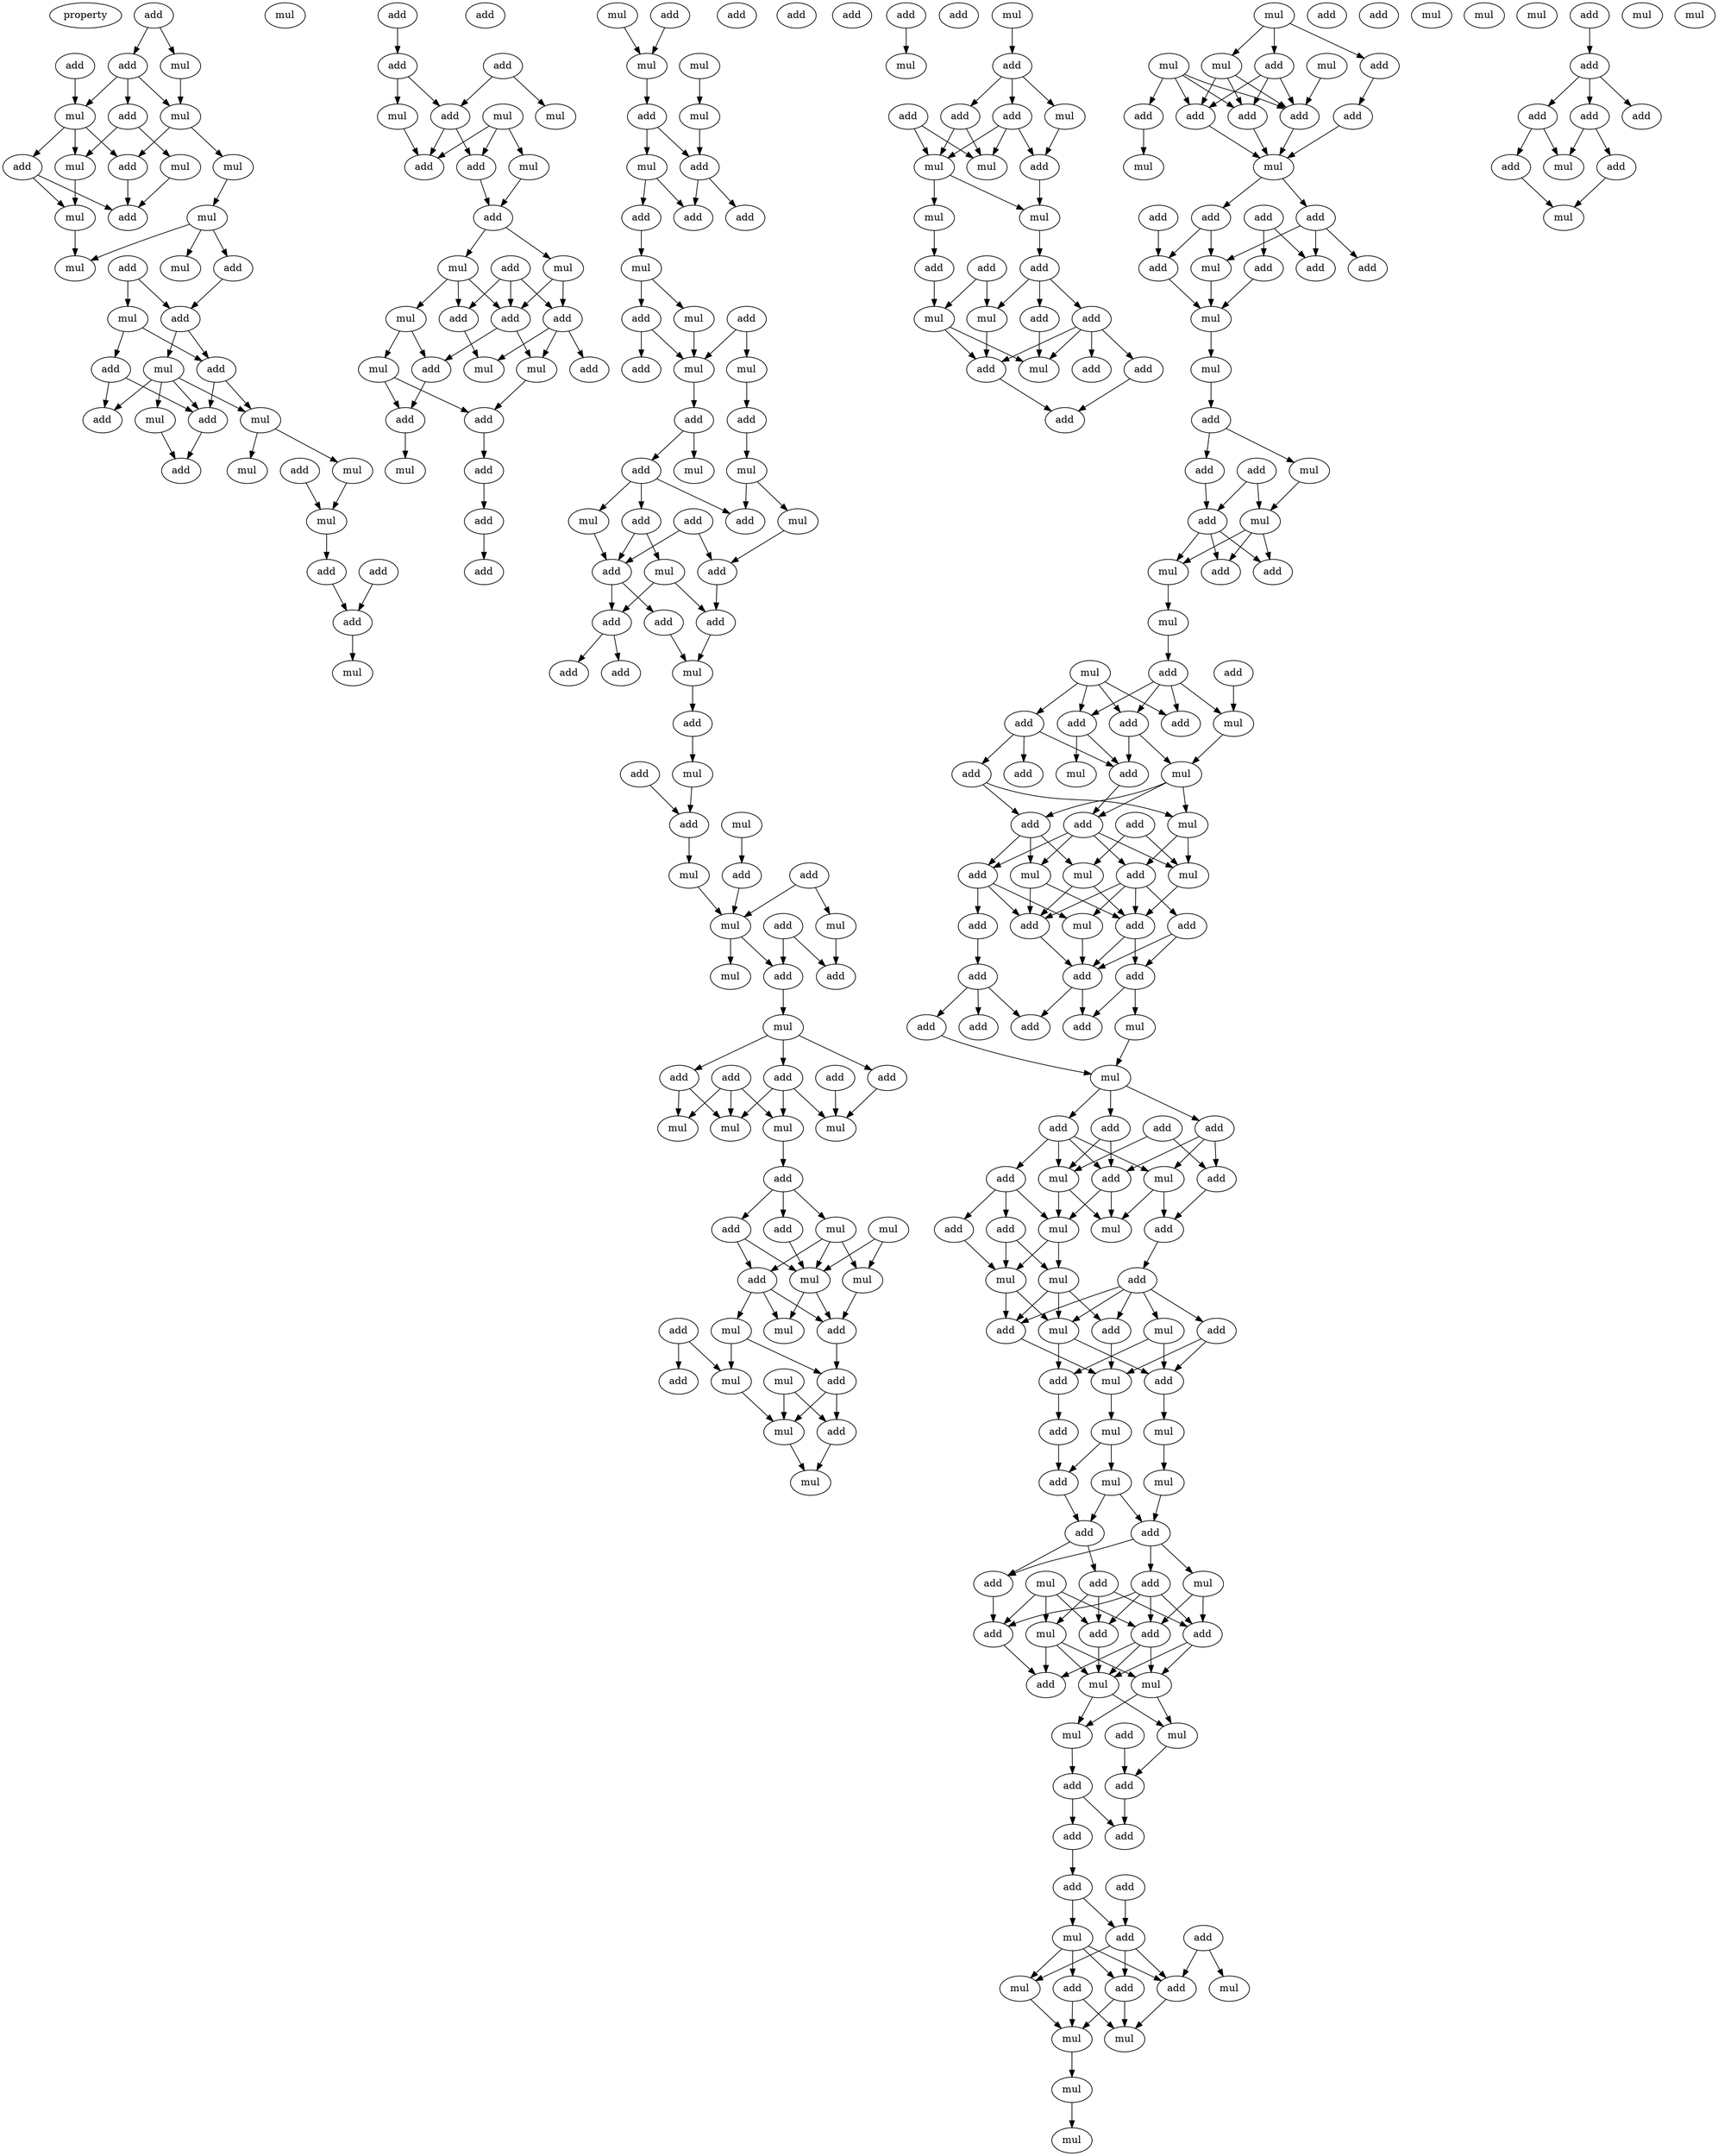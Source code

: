 digraph {
    node [fontcolor=black]
    property [mul=2,lf=1.3]
    0 [ label = add ];
    1 [ label = mul ];
    2 [ label = add ];
    3 [ label = add ];
    4 [ label = add ];
    5 [ label = mul ];
    6 [ label = mul ];
    7 [ label = mul ];
    8 [ label = add ];
    9 [ label = mul ];
    10 [ label = add ];
    11 [ label = mul ];
    12 [ label = mul ];
    13 [ label = add ];
    14 [ label = mul ];
    15 [ label = add ];
    16 [ label = mul ];
    17 [ label = add ];
    18 [ label = mul ];
    19 [ label = add ];
    20 [ label = mul ];
    21 [ label = add ];
    22 [ label = add ];
    23 [ label = mul ];
    24 [ label = mul ];
    25 [ label = add ];
    26 [ label = mul ];
    27 [ label = add ];
    28 [ label = add ];
    29 [ label = mul ];
    30 [ label = add ];
    31 [ label = mul ];
    32 [ label = mul ];
    33 [ label = add ];
    34 [ label = mul ];
    35 [ label = add ];
    36 [ label = add ];
    37 [ label = mul ];
    38 [ label = add ];
    39 [ label = add ];
    40 [ label = add ];
    41 [ label = add ];
    42 [ label = add ];
    43 [ label = mul ];
    44 [ label = mul ];
    45 [ label = mul ];
    46 [ label = add ];
    47 [ label = add ];
    48 [ label = mul ];
    49 [ label = add ];
    50 [ label = mul ];
    51 [ label = mul ];
    52 [ label = add ];
    53 [ label = mul ];
    54 [ label = add ];
    55 [ label = add ];
    56 [ label = add ];
    57 [ label = mul ];
    58 [ label = add ];
    59 [ label = add ];
    60 [ label = mul ];
    61 [ label = mul ];
    62 [ label = add ];
    63 [ label = add ];
    64 [ label = add ];
    65 [ label = mul ];
    66 [ label = add ];
    67 [ label = mul ];
    68 [ label = add ];
    69 [ label = add ];
    70 [ label = add ];
    71 [ label = mul ];
    72 [ label = mul ];
    73 [ label = add ];
    74 [ label = mul ];
    75 [ label = mul ];
    76 [ label = add ];
    77 [ label = add ];
    78 [ label = add ];
    79 [ label = add ];
    80 [ label = mul ];
    81 [ label = mul ];
    82 [ label = add ];
    83 [ label = add ];
    84 [ label = mul ];
    85 [ label = add ];
    86 [ label = add ];
    87 [ label = mul ];
    88 [ label = add ];
    89 [ label = add ];
    90 [ label = add ];
    91 [ label = mul ];
    92 [ label = mul ];
    93 [ label = add ];
    94 [ label = add ];
    95 [ label = add ];
    96 [ label = mul ];
    97 [ label = mul ];
    98 [ label = add ];
    99 [ label = add ];
    100 [ label = mul ];
    101 [ label = add ];
    102 [ label = add ];
    103 [ label = add ];
    104 [ label = mul ];
    105 [ label = add ];
    106 [ label = add ];
    107 [ label = add ];
    108 [ label = add ];
    109 [ label = mul ];
    110 [ label = mul ];
    111 [ label = add ];
    112 [ label = add ];
    113 [ label = add ];
    114 [ label = add ];
    115 [ label = mul ];
    116 [ label = add ];
    117 [ label = mul ];
    118 [ label = mul ];
    119 [ label = add ];
    120 [ label = mul ];
    121 [ label = add ];
    122 [ label = mul ];
    123 [ label = add ];
    124 [ label = add ];
    125 [ label = add ];
    126 [ label = add ];
    127 [ label = add ];
    128 [ label = mul ];
    129 [ label = mul ];
    130 [ label = mul ];
    131 [ label = mul ];
    132 [ label = add ];
    133 [ label = mul ];
    134 [ label = mul ];
    135 [ label = add ];
    136 [ label = add ];
    137 [ label = mul ];
    138 [ label = mul ];
    139 [ label = add ];
    140 [ label = add ];
    141 [ label = mul ];
    142 [ label = add ];
    143 [ label = mul ];
    144 [ label = mul ];
    145 [ label = mul ];
    146 [ label = add ];
    147 [ label = add ];
    148 [ label = mul ];
    149 [ label = add ];
    150 [ label = mul ];
    151 [ label = add ];
    152 [ label = add ];
    153 [ label = mul ];
    154 [ label = mul ];
    155 [ label = add ];
    156 [ label = add ];
    157 [ label = add ];
    158 [ label = add ];
    159 [ label = mul ];
    160 [ label = mul ];
    161 [ label = mul ];
    162 [ label = add ];
    163 [ label = mul ];
    164 [ label = mul ];
    165 [ label = add ];
    166 [ label = add ];
    167 [ label = add ];
    168 [ label = add ];
    169 [ label = add ];
    170 [ label = mul ];
    171 [ label = mul ];
    172 [ label = add ];
    173 [ label = mul ];
    174 [ label = add ];
    175 [ label = add ];
    176 [ label = add ];
    177 [ label = mul ];
    178 [ label = add ];
    179 [ label = mul ];
    180 [ label = add ];
    181 [ label = mul ];
    182 [ label = mul ];
    183 [ label = add ];
    184 [ label = add ];
    185 [ label = add ];
    186 [ label = add ];
    187 [ label = add ];
    188 [ label = mul ];
    189 [ label = mul ];
    190 [ label = add ];
    191 [ label = add ];
    192 [ label = add ];
    193 [ label = add ];
    194 [ label = add ];
    195 [ label = add ];
    196 [ label = mul ];
    197 [ label = add ];
    198 [ label = add ];
    199 [ label = mul ];
    200 [ label = add ];
    201 [ label = add ];
    202 [ label = mul ];
    203 [ label = add ];
    204 [ label = add ];
    205 [ label = mul ];
    206 [ label = add ];
    207 [ label = mul ];
    208 [ label = add ];
    209 [ label = mul ];
    210 [ label = add ];
    211 [ label = add ];
    212 [ label = mul ];
    213 [ label = add ];
    214 [ label = add ];
    215 [ label = mul ];
    216 [ label = add ];
    217 [ label = add ];
    218 [ label = mul ];
    219 [ label = add ];
    220 [ label = add ];
    221 [ label = add ];
    222 [ label = mul ];
    223 [ label = mul ];
    224 [ label = add ];
    225 [ label = add ];
    226 [ label = mul ];
    227 [ label = add ];
    228 [ label = add ];
    229 [ label = add ];
    230 [ label = add ];
    231 [ label = add ];
    232 [ label = mul ];
    233 [ label = mul ];
    234 [ label = mul ];
    235 [ label = add ];
    236 [ label = add ];
    237 [ label = mul ];
    238 [ label = add ];
    239 [ label = add ];
    240 [ label = add ];
    241 [ label = add ];
    242 [ label = add ];
    243 [ label = add ];
    244 [ label = add ];
    245 [ label = add ];
    246 [ label = mul ];
    247 [ label = add ];
    248 [ label = mul ];
    249 [ label = add ];
    250 [ label = add ];
    251 [ label = add ];
    252 [ label = mul ];
    253 [ label = add ];
    254 [ label = mul ];
    255 [ label = mul ];
    256 [ label = add ];
    257 [ label = add ];
    258 [ label = add ];
    259 [ label = mul ];
    260 [ label = add ];
    261 [ label = add ];
    262 [ label = mul ];
    263 [ label = add ];
    264 [ label = mul ];
    265 [ label = add ];
    266 [ label = mul ];
    267 [ label = mul ];
    268 [ label = add ];
    269 [ label = mul ];
    270 [ label = add ];
    271 [ label = add ];
    272 [ label = add ];
    273 [ label = mul ];
    274 [ label = add ];
    275 [ label = mul ];
    276 [ label = add ];
    277 [ label = mul ];
    278 [ label = mul ];
    279 [ label = mul ];
    280 [ label = add ];
    281 [ label = add ];
    282 [ label = add ];
    283 [ label = mul ];
    284 [ label = add ];
    285 [ label = mul ];
    286 [ label = add ];
    287 [ label = add ];
    288 [ label = add ];
    289 [ label = add ];
    290 [ label = add ];
    291 [ label = mul ];
    292 [ label = add ];
    293 [ label = mul ];
    294 [ label = add ];
    295 [ label = mul ];
    296 [ label = mul ];
    297 [ label = add ];
    298 [ label = mul ];
    299 [ label = add ];
    300 [ label = add ];
    301 [ label = add ];
    302 [ label = mul ];
    303 [ label = add ];
    304 [ label = add ];
    305 [ label = add ];
    306 [ label = add ];
    307 [ label = add ];
    308 [ label = mul ];
    309 [ label = add ];
    310 [ label = add ];
    311 [ label = mul ];
    312 [ label = mul ];
    313 [ label = add ];
    314 [ label = mul ];
    315 [ label = mul ];
    316 [ label = mul ];
    317 [ label = mul ];
    318 [ label = mul ];
    319 [ label = add ];
    320 [ label = add ];
    321 [ label = mul ];
    322 [ label = add ];
    323 [ label = add ];
    324 [ label = add ];
    325 [ label = mul ];
    326 [ label = add ];
    327 [ label = add ];
    328 [ label = mul ];
    329 [ label = mul ];
    0 -> 1 [ name = 0 ];
    0 -> 3 [ name = 1 ];
    1 -> 6 [ name = 2 ];
    2 -> 5 [ name = 3 ];
    3 -> 4 [ name = 4 ];
    3 -> 5 [ name = 5 ];
    3 -> 6 [ name = 6 ];
    4 -> 7 [ name = 7 ];
    4 -> 11 [ name = 8 ];
    5 -> 8 [ name = 9 ];
    5 -> 10 [ name = 10 ];
    5 -> 11 [ name = 11 ];
    6 -> 8 [ name = 12 ];
    6 -> 9 [ name = 13 ];
    7 -> 13 [ name = 14 ];
    8 -> 13 [ name = 15 ];
    9 -> 12 [ name = 16 ];
    10 -> 13 [ name = 17 ];
    10 -> 14 [ name = 18 ];
    11 -> 14 [ name = 19 ];
    12 -> 16 [ name = 20 ];
    12 -> 17 [ name = 21 ];
    12 -> 18 [ name = 22 ];
    14 -> 18 [ name = 23 ];
    15 -> 19 [ name = 24 ];
    15 -> 20 [ name = 25 ];
    17 -> 19 [ name = 26 ];
    19 -> 21 [ name = 27 ];
    19 -> 23 [ name = 28 ];
    20 -> 21 [ name = 29 ];
    20 -> 22 [ name = 30 ];
    21 -> 25 [ name = 31 ];
    21 -> 26 [ name = 32 ];
    22 -> 25 [ name = 33 ];
    22 -> 27 [ name = 34 ];
    23 -> 24 [ name = 35 ];
    23 -> 25 [ name = 36 ];
    23 -> 26 [ name = 37 ];
    23 -> 27 [ name = 38 ];
    24 -> 28 [ name = 39 ];
    25 -> 28 [ name = 40 ];
    26 -> 29 [ name = 41 ];
    26 -> 31 [ name = 42 ];
    29 -> 32 [ name = 43 ];
    30 -> 32 [ name = 44 ];
    32 -> 33 [ name = 45 ];
    33 -> 36 [ name = 46 ];
    35 -> 36 [ name = 47 ];
    36 -> 37 [ name = 48 ];
    38 -> 40 [ name = 49 ];
    40 -> 42 [ name = 50 ];
    40 -> 44 [ name = 51 ];
    41 -> 42 [ name = 52 ];
    41 -> 45 [ name = 53 ];
    42 -> 46 [ name = 54 ];
    42 -> 47 [ name = 55 ];
    43 -> 46 [ name = 56 ];
    43 -> 47 [ name = 57 ];
    43 -> 48 [ name = 58 ];
    44 -> 46 [ name = 59 ];
    47 -> 49 [ name = 60 ];
    48 -> 49 [ name = 61 ];
    49 -> 50 [ name = 62 ];
    49 -> 51 [ name = 63 ];
    50 -> 54 [ name = 64 ];
    50 -> 55 [ name = 65 ];
    51 -> 53 [ name = 66 ];
    51 -> 54 [ name = 67 ];
    51 -> 56 [ name = 68 ];
    52 -> 54 [ name = 69 ];
    52 -> 55 [ name = 70 ];
    52 -> 56 [ name = 71 ];
    53 -> 59 [ name = 72 ];
    53 -> 60 [ name = 73 ];
    54 -> 57 [ name = 74 ];
    54 -> 59 [ name = 75 ];
    55 -> 57 [ name = 76 ];
    55 -> 58 [ name = 77 ];
    55 -> 61 [ name = 78 ];
    56 -> 61 [ name = 79 ];
    57 -> 63 [ name = 80 ];
    59 -> 62 [ name = 81 ];
    60 -> 62 [ name = 82 ];
    60 -> 63 [ name = 83 ];
    62 -> 65 [ name = 84 ];
    63 -> 64 [ name = 85 ];
    64 -> 66 [ name = 86 ];
    66 -> 70 [ name = 87 ];
    67 -> 72 [ name = 88 ];
    69 -> 72 [ name = 89 ];
    71 -> 74 [ name = 90 ];
    72 -> 73 [ name = 91 ];
    73 -> 75 [ name = 92 ];
    73 -> 76 [ name = 93 ];
    74 -> 76 [ name = 94 ];
    75 -> 77 [ name = 95 ];
    75 -> 79 [ name = 96 ];
    76 -> 78 [ name = 97 ];
    76 -> 79 [ name = 98 ];
    77 -> 80 [ name = 99 ];
    80 -> 81 [ name = 100 ];
    80 -> 83 [ name = 101 ];
    81 -> 84 [ name = 102 ];
    82 -> 84 [ name = 103 ];
    82 -> 87 [ name = 104 ];
    83 -> 84 [ name = 105 ];
    83 -> 85 [ name = 106 ];
    84 -> 89 [ name = 107 ];
    87 -> 88 [ name = 108 ];
    88 -> 92 [ name = 109 ];
    89 -> 90 [ name = 110 ];
    89 -> 91 [ name = 111 ];
    90 -> 93 [ name = 112 ];
    90 -> 95 [ name = 113 ];
    90 -> 97 [ name = 114 ];
    92 -> 95 [ name = 115 ];
    92 -> 96 [ name = 116 ];
    93 -> 99 [ name = 117 ];
    93 -> 100 [ name = 118 ];
    94 -> 98 [ name = 119 ];
    94 -> 99 [ name = 120 ];
    96 -> 98 [ name = 121 ];
    97 -> 99 [ name = 122 ];
    98 -> 101 [ name = 123 ];
    99 -> 102 [ name = 124 ];
    99 -> 103 [ name = 125 ];
    100 -> 101 [ name = 126 ];
    100 -> 102 [ name = 127 ];
    101 -> 104 [ name = 128 ];
    102 -> 105 [ name = 129 ];
    102 -> 106 [ name = 130 ];
    103 -> 104 [ name = 131 ];
    104 -> 107 [ name = 132 ];
    107 -> 109 [ name = 133 ];
    108 -> 111 [ name = 134 ];
    109 -> 111 [ name = 135 ];
    110 -> 114 [ name = 136 ];
    111 -> 115 [ name = 137 ];
    113 -> 117 [ name = 138 ];
    113 -> 118 [ name = 139 ];
    114 -> 118 [ name = 140 ];
    115 -> 118 [ name = 141 ];
    116 -> 119 [ name = 142 ];
    116 -> 121 [ name = 143 ];
    117 -> 121 [ name = 144 ];
    118 -> 119 [ name = 145 ];
    118 -> 120 [ name = 146 ];
    119 -> 122 [ name = 147 ];
    122 -> 123 [ name = 148 ];
    122 -> 124 [ name = 149 ];
    122 -> 125 [ name = 150 ];
    123 -> 128 [ name = 151 ];
    124 -> 129 [ name = 152 ];
    124 -> 130 [ name = 153 ];
    125 -> 128 [ name = 154 ];
    125 -> 130 [ name = 155 ];
    125 -> 131 [ name = 156 ];
    126 -> 129 [ name = 157 ];
    126 -> 130 [ name = 158 ];
    126 -> 131 [ name = 159 ];
    127 -> 128 [ name = 160 ];
    131 -> 132 [ name = 161 ];
    132 -> 133 [ name = 162 ];
    132 -> 135 [ name = 163 ];
    132 -> 136 [ name = 164 ];
    133 -> 137 [ name = 165 ];
    133 -> 138 [ name = 166 ];
    133 -> 139 [ name = 167 ];
    134 -> 137 [ name = 168 ];
    134 -> 138 [ name = 169 ];
    135 -> 137 [ name = 170 ];
    135 -> 139 [ name = 171 ];
    136 -> 137 [ name = 172 ];
    137 -> 140 [ name = 173 ];
    137 -> 143 [ name = 174 ];
    138 -> 140 [ name = 175 ];
    139 -> 140 [ name = 176 ];
    139 -> 141 [ name = 177 ];
    139 -> 143 [ name = 178 ];
    140 -> 146 [ name = 179 ];
    141 -> 145 [ name = 180 ];
    141 -> 146 [ name = 181 ];
    142 -> 145 [ name = 182 ];
    142 -> 147 [ name = 183 ];
    144 -> 148 [ name = 184 ];
    144 -> 149 [ name = 185 ];
    145 -> 148 [ name = 186 ];
    146 -> 148 [ name = 187 ];
    146 -> 149 [ name = 188 ];
    148 -> 150 [ name = 189 ];
    149 -> 150 [ name = 190 ];
    151 -> 153 [ name = 191 ];
    154 -> 155 [ name = 192 ];
    155 -> 157 [ name = 193 ];
    155 -> 158 [ name = 194 ];
    155 -> 159 [ name = 195 ];
    156 -> 160 [ name = 196 ];
    156 -> 161 [ name = 197 ];
    157 -> 160 [ name = 198 ];
    157 -> 161 [ name = 199 ];
    158 -> 160 [ name = 200 ];
    158 -> 161 [ name = 201 ];
    158 -> 162 [ name = 202 ];
    159 -> 162 [ name = 203 ];
    161 -> 163 [ name = 204 ];
    161 -> 164 [ name = 205 ];
    162 -> 164 [ name = 206 ];
    163 -> 167 [ name = 207 ];
    164 -> 166 [ name = 208 ];
    165 -> 170 [ name = 209 ];
    165 -> 171 [ name = 210 ];
    166 -> 168 [ name = 211 ];
    166 -> 169 [ name = 212 ];
    166 -> 171 [ name = 213 ];
    167 -> 170 [ name = 214 ];
    168 -> 172 [ name = 215 ];
    168 -> 173 [ name = 216 ];
    168 -> 174 [ name = 217 ];
    168 -> 175 [ name = 218 ];
    169 -> 173 [ name = 219 ];
    170 -> 172 [ name = 220 ];
    170 -> 173 [ name = 221 ];
    171 -> 172 [ name = 222 ];
    172 -> 176 [ name = 223 ];
    174 -> 176 [ name = 224 ];
    177 -> 178 [ name = 225 ];
    177 -> 179 [ name = 226 ];
    177 -> 180 [ name = 227 ];
    178 -> 184 [ name = 228 ];
    179 -> 183 [ name = 229 ];
    179 -> 186 [ name = 230 ];
    179 -> 187 [ name = 231 ];
    180 -> 183 [ name = 232 ];
    180 -> 186 [ name = 233 ];
    180 -> 187 [ name = 234 ];
    181 -> 183 [ name = 235 ];
    181 -> 185 [ name = 236 ];
    181 -> 186 [ name = 237 ];
    181 -> 187 [ name = 238 ];
    182 -> 187 [ name = 239 ];
    183 -> 188 [ name = 240 ];
    184 -> 188 [ name = 241 ];
    185 -> 189 [ name = 242 ];
    186 -> 188 [ name = 243 ];
    187 -> 188 [ name = 244 ];
    188 -> 192 [ name = 245 ];
    188 -> 193 [ name = 246 ];
    190 -> 197 [ name = 247 ];
    191 -> 195 [ name = 248 ];
    191 -> 198 [ name = 249 ];
    192 -> 196 [ name = 250 ];
    192 -> 197 [ name = 251 ];
    193 -> 194 [ name = 252 ];
    193 -> 196 [ name = 253 ];
    193 -> 198 [ name = 254 ];
    195 -> 199 [ name = 255 ];
    196 -> 199 [ name = 256 ];
    197 -> 199 [ name = 257 ];
    199 -> 202 [ name = 258 ];
    202 -> 203 [ name = 259 ];
    203 -> 205 [ name = 260 ];
    203 -> 206 [ name = 261 ];
    204 -> 207 [ name = 262 ];
    204 -> 208 [ name = 263 ];
    205 -> 207 [ name = 264 ];
    206 -> 208 [ name = 265 ];
    207 -> 209 [ name = 266 ];
    207 -> 210 [ name = 267 ];
    207 -> 211 [ name = 268 ];
    208 -> 209 [ name = 269 ];
    208 -> 210 [ name = 270 ];
    208 -> 211 [ name = 271 ];
    209 -> 212 [ name = 272 ];
    212 -> 213 [ name = 273 ];
    213 -> 216 [ name = 274 ];
    213 -> 217 [ name = 275 ];
    213 -> 218 [ name = 276 ];
    213 -> 220 [ name = 277 ];
    214 -> 218 [ name = 278 ];
    215 -> 216 [ name = 279 ];
    215 -> 217 [ name = 280 ];
    215 -> 219 [ name = 281 ];
    215 -> 220 [ name = 282 ];
    217 -> 223 [ name = 283 ];
    217 -> 224 [ name = 284 ];
    218 -> 223 [ name = 285 ];
    219 -> 221 [ name = 286 ];
    219 -> 224 [ name = 287 ];
    219 -> 225 [ name = 288 ];
    220 -> 222 [ name = 289 ];
    220 -> 224 [ name = 290 ];
    221 -> 226 [ name = 291 ];
    221 -> 227 [ name = 292 ];
    223 -> 226 [ name = 293 ];
    223 -> 227 [ name = 294 ];
    223 -> 228 [ name = 295 ];
    224 -> 228 [ name = 296 ];
    226 -> 230 [ name = 297 ];
    226 -> 232 [ name = 298 ];
    227 -> 231 [ name = 299 ];
    227 -> 233 [ name = 300 ];
    227 -> 234 [ name = 301 ];
    228 -> 230 [ name = 302 ];
    228 -> 231 [ name = 303 ];
    228 -> 232 [ name = 304 ];
    228 -> 234 [ name = 305 ];
    229 -> 232 [ name = 306 ];
    229 -> 233 [ name = 307 ];
    230 -> 235 [ name = 308 ];
    230 -> 236 [ name = 309 ];
    230 -> 237 [ name = 310 ];
    230 -> 239 [ name = 311 ];
    231 -> 235 [ name = 312 ];
    231 -> 237 [ name = 313 ];
    231 -> 238 [ name = 314 ];
    232 -> 239 [ name = 315 ];
    233 -> 235 [ name = 316 ];
    233 -> 239 [ name = 317 ];
    234 -> 235 [ name = 318 ];
    234 -> 239 [ name = 319 ];
    235 -> 240 [ name = 320 ];
    236 -> 240 [ name = 321 ];
    236 -> 242 [ name = 322 ];
    237 -> 240 [ name = 323 ];
    238 -> 241 [ name = 324 ];
    239 -> 240 [ name = 325 ];
    239 -> 242 [ name = 326 ];
    240 -> 243 [ name = 327 ];
    240 -> 247 [ name = 328 ];
    241 -> 243 [ name = 329 ];
    241 -> 244 [ name = 330 ];
    241 -> 245 [ name = 331 ];
    242 -> 246 [ name = 332 ];
    242 -> 247 [ name = 333 ];
    244 -> 248 [ name = 334 ];
    246 -> 248 [ name = 335 ];
    248 -> 249 [ name = 336 ];
    248 -> 251 [ name = 337 ];
    248 -> 253 [ name = 338 ];
    249 -> 255 [ name = 339 ];
    249 -> 257 [ name = 340 ];
    250 -> 255 [ name = 341 ];
    250 -> 258 [ name = 342 ];
    251 -> 254 [ name = 343 ];
    251 -> 257 [ name = 344 ];
    251 -> 258 [ name = 345 ];
    253 -> 254 [ name = 346 ];
    253 -> 255 [ name = 347 ];
    253 -> 256 [ name = 348 ];
    253 -> 257 [ name = 349 ];
    254 -> 262 [ name = 350 ];
    254 -> 263 [ name = 351 ];
    255 -> 259 [ name = 352 ];
    255 -> 262 [ name = 353 ];
    256 -> 259 [ name = 354 ];
    256 -> 260 [ name = 355 ];
    256 -> 261 [ name = 356 ];
    257 -> 259 [ name = 357 ];
    257 -> 262 [ name = 358 ];
    258 -> 263 [ name = 359 ];
    259 -> 264 [ name = 360 ];
    259 -> 266 [ name = 361 ];
    260 -> 264 [ name = 362 ];
    261 -> 264 [ name = 363 ];
    261 -> 266 [ name = 364 ];
    263 -> 265 [ name = 365 ];
    264 -> 267 [ name = 366 ];
    264 -> 270 [ name = 367 ];
    265 -> 267 [ name = 368 ];
    265 -> 268 [ name = 369 ];
    265 -> 269 [ name = 370 ];
    265 -> 270 [ name = 371 ];
    265 -> 271 [ name = 372 ];
    266 -> 267 [ name = 373 ];
    266 -> 270 [ name = 374 ];
    266 -> 271 [ name = 375 ];
    267 -> 272 [ name = 376 ];
    267 -> 274 [ name = 377 ];
    268 -> 273 [ name = 378 ];
    268 -> 274 [ name = 379 ];
    269 -> 272 [ name = 380 ];
    269 -> 274 [ name = 381 ];
    270 -> 273 [ name = 382 ];
    271 -> 273 [ name = 383 ];
    272 -> 276 [ name = 384 ];
    273 -> 275 [ name = 385 ];
    274 -> 277 [ name = 386 ];
    275 -> 278 [ name = 387 ];
    275 -> 280 [ name = 388 ];
    276 -> 280 [ name = 389 ];
    277 -> 279 [ name = 390 ];
    278 -> 281 [ name = 391 ];
    278 -> 282 [ name = 392 ];
    279 -> 282 [ name = 393 ];
    280 -> 281 [ name = 394 ];
    281 -> 286 [ name = 395 ];
    281 -> 287 [ name = 396 ];
    282 -> 283 [ name = 397 ];
    282 -> 284 [ name = 398 ];
    282 -> 286 [ name = 399 ];
    283 -> 290 [ name = 400 ];
    283 -> 292 [ name = 401 ];
    284 -> 288 [ name = 402 ];
    284 -> 289 [ name = 403 ];
    284 -> 290 [ name = 404 ];
    284 -> 292 [ name = 405 ];
    285 -> 288 [ name = 406 ];
    285 -> 289 [ name = 407 ];
    285 -> 290 [ name = 408 ];
    285 -> 291 [ name = 409 ];
    286 -> 288 [ name = 410 ];
    287 -> 289 [ name = 411 ];
    287 -> 291 [ name = 412 ];
    287 -> 292 [ name = 413 ];
    288 -> 294 [ name = 414 ];
    289 -> 295 [ name = 415 ];
    290 -> 293 [ name = 416 ];
    290 -> 294 [ name = 417 ];
    290 -> 295 [ name = 418 ];
    291 -> 293 [ name = 419 ];
    291 -> 294 [ name = 420 ];
    291 -> 295 [ name = 421 ];
    292 -> 293 [ name = 422 ];
    292 -> 295 [ name = 423 ];
    293 -> 296 [ name = 424 ];
    293 -> 298 [ name = 425 ];
    295 -> 296 [ name = 426 ];
    295 -> 298 [ name = 427 ];
    296 -> 299 [ name = 428 ];
    297 -> 300 [ name = 429 ];
    298 -> 300 [ name = 430 ];
    299 -> 301 [ name = 431 ];
    299 -> 303 [ name = 432 ];
    300 -> 303 [ name = 433 ];
    301 -> 305 [ name = 434 ];
    304 -> 306 [ name = 435 ];
    305 -> 306 [ name = 436 ];
    305 -> 308 [ name = 437 ];
    306 -> 309 [ name = 438 ];
    306 -> 311 [ name = 439 ];
    306 -> 313 [ name = 440 ];
    307 -> 312 [ name = 441 ];
    307 -> 313 [ name = 442 ];
    308 -> 309 [ name = 443 ];
    308 -> 310 [ name = 444 ];
    308 -> 311 [ name = 445 ];
    308 -> 313 [ name = 446 ];
    309 -> 314 [ name = 447 ];
    309 -> 315 [ name = 448 ];
    310 -> 314 [ name = 449 ];
    310 -> 315 [ name = 450 ];
    311 -> 314 [ name = 451 ];
    313 -> 315 [ name = 452 ];
    314 -> 316 [ name = 453 ];
    316 -> 317 [ name = 454 ];
    319 -> 320 [ name = 455 ];
    320 -> 322 [ name = 456 ];
    320 -> 323 [ name = 457 ];
    320 -> 324 [ name = 458 ];
    322 -> 325 [ name = 459 ];
    322 -> 326 [ name = 460 ];
    323 -> 325 [ name = 461 ];
    323 -> 327 [ name = 462 ];
    326 -> 329 [ name = 463 ];
    327 -> 329 [ name = 464 ];
}
